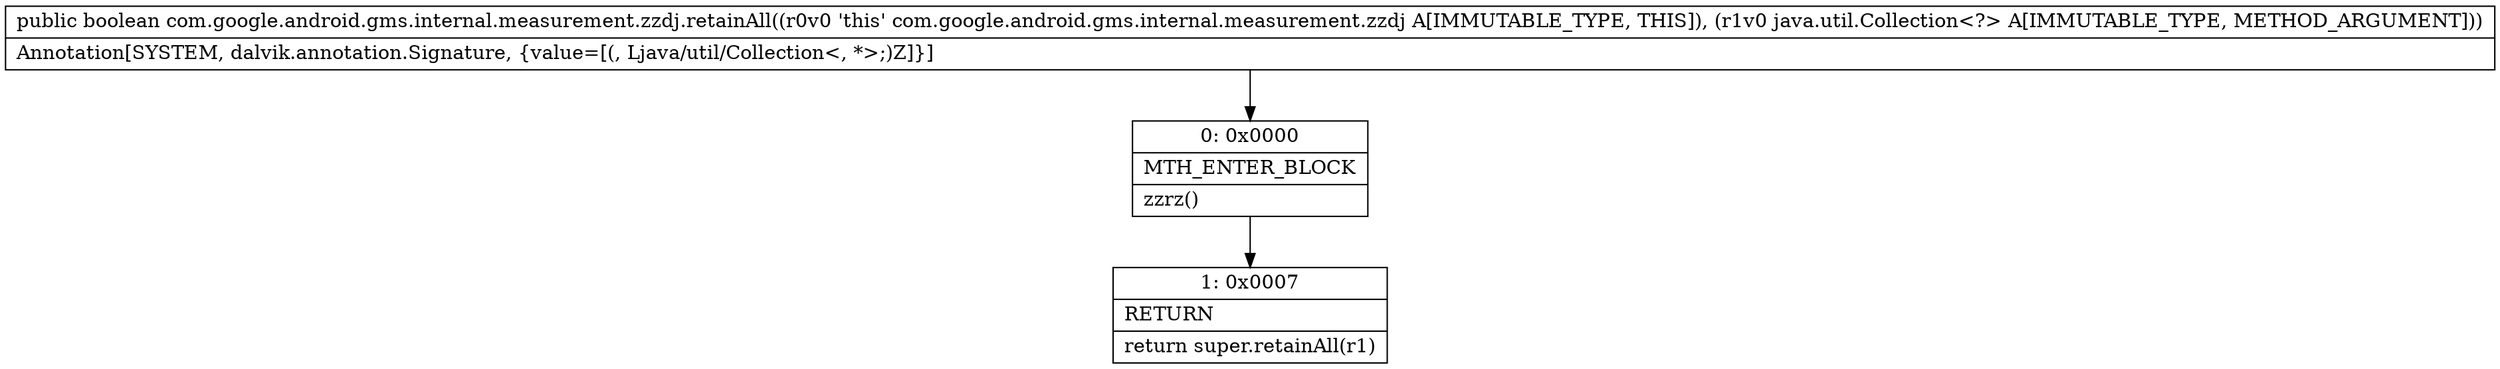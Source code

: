 digraph "CFG forcom.google.android.gms.internal.measurement.zzdj.retainAll(Ljava\/util\/Collection;)Z" {
Node_0 [shape=record,label="{0\:\ 0x0000|MTH_ENTER_BLOCK\l|zzrz()\l}"];
Node_1 [shape=record,label="{1\:\ 0x0007|RETURN\l|return super.retainAll(r1)\l}"];
MethodNode[shape=record,label="{public boolean com.google.android.gms.internal.measurement.zzdj.retainAll((r0v0 'this' com.google.android.gms.internal.measurement.zzdj A[IMMUTABLE_TYPE, THIS]), (r1v0 java.util.Collection\<?\> A[IMMUTABLE_TYPE, METHOD_ARGUMENT]))  | Annotation[SYSTEM, dalvik.annotation.Signature, \{value=[(, Ljava\/util\/Collection\<, *\>;)Z]\}]\l}"];
MethodNode -> Node_0;
Node_0 -> Node_1;
}

